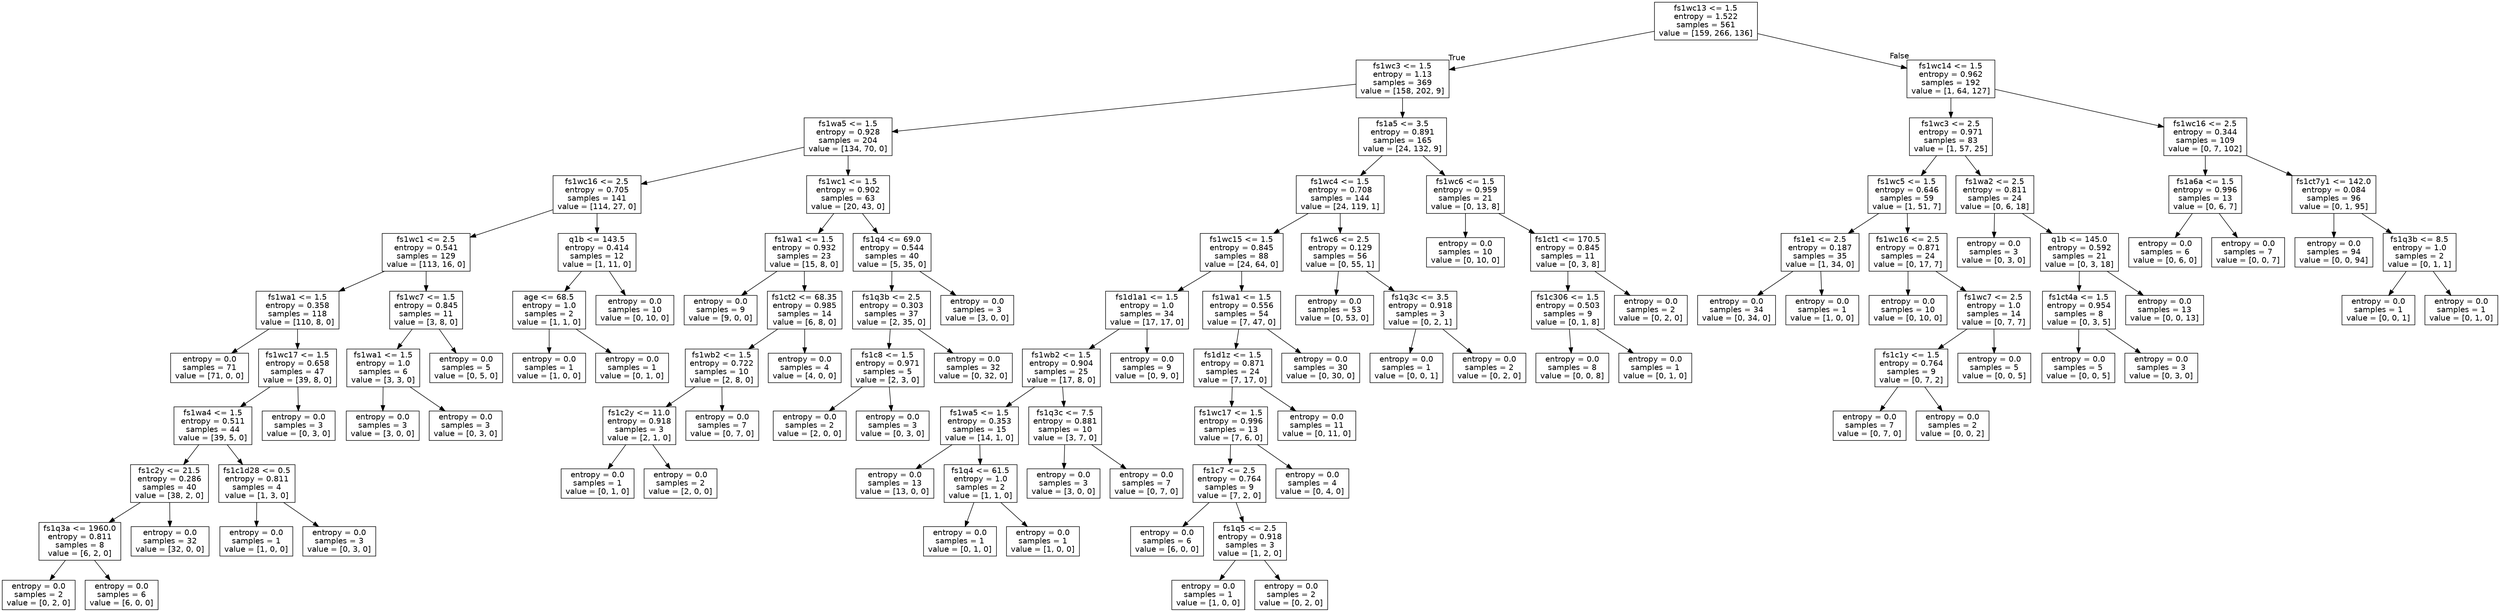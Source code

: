 digraph Tree {
node [shape=box, fontname="helvetica"] ;
edge [fontname="helvetica"] ;
0 [label="fs1wc13 <= 1.5\nentropy = 1.522\nsamples = 561\nvalue = [159, 266, 136]"] ;
1 [label="fs1wc3 <= 1.5\nentropy = 1.13\nsamples = 369\nvalue = [158, 202, 9]"] ;
0 -> 1 [labeldistance=2.5, labelangle=45, headlabel="True"] ;
2 [label="fs1wa5 <= 1.5\nentropy = 0.928\nsamples = 204\nvalue = [134, 70, 0]"] ;
1 -> 2 ;
3 [label="fs1wc16 <= 2.5\nentropy = 0.705\nsamples = 141\nvalue = [114, 27, 0]"] ;
2 -> 3 ;
4 [label="fs1wc1 <= 2.5\nentropy = 0.541\nsamples = 129\nvalue = [113, 16, 0]"] ;
3 -> 4 ;
5 [label="fs1wa1 <= 1.5\nentropy = 0.358\nsamples = 118\nvalue = [110, 8, 0]"] ;
4 -> 5 ;
6 [label="entropy = 0.0\nsamples = 71\nvalue = [71, 0, 0]"] ;
5 -> 6 ;
7 [label="fs1wc17 <= 1.5\nentropy = 0.658\nsamples = 47\nvalue = [39, 8, 0]"] ;
5 -> 7 ;
8 [label="fs1wa4 <= 1.5\nentropy = 0.511\nsamples = 44\nvalue = [39, 5, 0]"] ;
7 -> 8 ;
9 [label="fs1c2y <= 21.5\nentropy = 0.286\nsamples = 40\nvalue = [38, 2, 0]"] ;
8 -> 9 ;
10 [label="fs1q3a <= 1960.0\nentropy = 0.811\nsamples = 8\nvalue = [6, 2, 0]"] ;
9 -> 10 ;
11 [label="entropy = 0.0\nsamples = 2\nvalue = [0, 2, 0]"] ;
10 -> 11 ;
12 [label="entropy = 0.0\nsamples = 6\nvalue = [6, 0, 0]"] ;
10 -> 12 ;
13 [label="entropy = 0.0\nsamples = 32\nvalue = [32, 0, 0]"] ;
9 -> 13 ;
14 [label="fs1c1d28 <= 0.5\nentropy = 0.811\nsamples = 4\nvalue = [1, 3, 0]"] ;
8 -> 14 ;
15 [label="entropy = 0.0\nsamples = 1\nvalue = [1, 0, 0]"] ;
14 -> 15 ;
16 [label="entropy = 0.0\nsamples = 3\nvalue = [0, 3, 0]"] ;
14 -> 16 ;
17 [label="entropy = 0.0\nsamples = 3\nvalue = [0, 3, 0]"] ;
7 -> 17 ;
18 [label="fs1wc7 <= 1.5\nentropy = 0.845\nsamples = 11\nvalue = [3, 8, 0]"] ;
4 -> 18 ;
19 [label="fs1wa1 <= 1.5\nentropy = 1.0\nsamples = 6\nvalue = [3, 3, 0]"] ;
18 -> 19 ;
20 [label="entropy = 0.0\nsamples = 3\nvalue = [3, 0, 0]"] ;
19 -> 20 ;
21 [label="entropy = 0.0\nsamples = 3\nvalue = [0, 3, 0]"] ;
19 -> 21 ;
22 [label="entropy = 0.0\nsamples = 5\nvalue = [0, 5, 0]"] ;
18 -> 22 ;
23 [label="q1b <= 143.5\nentropy = 0.414\nsamples = 12\nvalue = [1, 11, 0]"] ;
3 -> 23 ;
24 [label="age <= 68.5\nentropy = 1.0\nsamples = 2\nvalue = [1, 1, 0]"] ;
23 -> 24 ;
25 [label="entropy = 0.0\nsamples = 1\nvalue = [1, 0, 0]"] ;
24 -> 25 ;
26 [label="entropy = 0.0\nsamples = 1\nvalue = [0, 1, 0]"] ;
24 -> 26 ;
27 [label="entropy = 0.0\nsamples = 10\nvalue = [0, 10, 0]"] ;
23 -> 27 ;
28 [label="fs1wc1 <= 1.5\nentropy = 0.902\nsamples = 63\nvalue = [20, 43, 0]"] ;
2 -> 28 ;
29 [label="fs1wa1 <= 1.5\nentropy = 0.932\nsamples = 23\nvalue = [15, 8, 0]"] ;
28 -> 29 ;
30 [label="entropy = 0.0\nsamples = 9\nvalue = [9, 0, 0]"] ;
29 -> 30 ;
31 [label="fs1ct2 <= 68.35\nentropy = 0.985\nsamples = 14\nvalue = [6, 8, 0]"] ;
29 -> 31 ;
32 [label="fs1wb2 <= 1.5\nentropy = 0.722\nsamples = 10\nvalue = [2, 8, 0]"] ;
31 -> 32 ;
33 [label="fs1c2y <= 11.0\nentropy = 0.918\nsamples = 3\nvalue = [2, 1, 0]"] ;
32 -> 33 ;
34 [label="entropy = 0.0\nsamples = 1\nvalue = [0, 1, 0]"] ;
33 -> 34 ;
35 [label="entropy = 0.0\nsamples = 2\nvalue = [2, 0, 0]"] ;
33 -> 35 ;
36 [label="entropy = 0.0\nsamples = 7\nvalue = [0, 7, 0]"] ;
32 -> 36 ;
37 [label="entropy = 0.0\nsamples = 4\nvalue = [4, 0, 0]"] ;
31 -> 37 ;
38 [label="fs1q4 <= 69.0\nentropy = 0.544\nsamples = 40\nvalue = [5, 35, 0]"] ;
28 -> 38 ;
39 [label="fs1q3b <= 2.5\nentropy = 0.303\nsamples = 37\nvalue = [2, 35, 0]"] ;
38 -> 39 ;
40 [label="fs1c8 <= 1.5\nentropy = 0.971\nsamples = 5\nvalue = [2, 3, 0]"] ;
39 -> 40 ;
41 [label="entropy = 0.0\nsamples = 2\nvalue = [2, 0, 0]"] ;
40 -> 41 ;
42 [label="entropy = 0.0\nsamples = 3\nvalue = [0, 3, 0]"] ;
40 -> 42 ;
43 [label="entropy = 0.0\nsamples = 32\nvalue = [0, 32, 0]"] ;
39 -> 43 ;
44 [label="entropy = 0.0\nsamples = 3\nvalue = [3, 0, 0]"] ;
38 -> 44 ;
45 [label="fs1a5 <= 3.5\nentropy = 0.891\nsamples = 165\nvalue = [24, 132, 9]"] ;
1 -> 45 ;
46 [label="fs1wc4 <= 1.5\nentropy = 0.708\nsamples = 144\nvalue = [24, 119, 1]"] ;
45 -> 46 ;
47 [label="fs1wc15 <= 1.5\nentropy = 0.845\nsamples = 88\nvalue = [24, 64, 0]"] ;
46 -> 47 ;
48 [label="fs1d1a1 <= 1.5\nentropy = 1.0\nsamples = 34\nvalue = [17, 17, 0]"] ;
47 -> 48 ;
49 [label="fs1wb2 <= 1.5\nentropy = 0.904\nsamples = 25\nvalue = [17, 8, 0]"] ;
48 -> 49 ;
50 [label="fs1wa5 <= 1.5\nentropy = 0.353\nsamples = 15\nvalue = [14, 1, 0]"] ;
49 -> 50 ;
51 [label="entropy = 0.0\nsamples = 13\nvalue = [13, 0, 0]"] ;
50 -> 51 ;
52 [label="fs1q4 <= 61.5\nentropy = 1.0\nsamples = 2\nvalue = [1, 1, 0]"] ;
50 -> 52 ;
53 [label="entropy = 0.0\nsamples = 1\nvalue = [0, 1, 0]"] ;
52 -> 53 ;
54 [label="entropy = 0.0\nsamples = 1\nvalue = [1, 0, 0]"] ;
52 -> 54 ;
55 [label="fs1q3c <= 7.5\nentropy = 0.881\nsamples = 10\nvalue = [3, 7, 0]"] ;
49 -> 55 ;
56 [label="entropy = 0.0\nsamples = 3\nvalue = [3, 0, 0]"] ;
55 -> 56 ;
57 [label="entropy = 0.0\nsamples = 7\nvalue = [0, 7, 0]"] ;
55 -> 57 ;
58 [label="entropy = 0.0\nsamples = 9\nvalue = [0, 9, 0]"] ;
48 -> 58 ;
59 [label="fs1wa1 <= 1.5\nentropy = 0.556\nsamples = 54\nvalue = [7, 47, 0]"] ;
47 -> 59 ;
60 [label="fs1d1z <= 1.5\nentropy = 0.871\nsamples = 24\nvalue = [7, 17, 0]"] ;
59 -> 60 ;
61 [label="fs1wc17 <= 1.5\nentropy = 0.996\nsamples = 13\nvalue = [7, 6, 0]"] ;
60 -> 61 ;
62 [label="fs1c7 <= 2.5\nentropy = 0.764\nsamples = 9\nvalue = [7, 2, 0]"] ;
61 -> 62 ;
63 [label="entropy = 0.0\nsamples = 6\nvalue = [6, 0, 0]"] ;
62 -> 63 ;
64 [label="fs1q5 <= 2.5\nentropy = 0.918\nsamples = 3\nvalue = [1, 2, 0]"] ;
62 -> 64 ;
65 [label="entropy = 0.0\nsamples = 1\nvalue = [1, 0, 0]"] ;
64 -> 65 ;
66 [label="entropy = 0.0\nsamples = 2\nvalue = [0, 2, 0]"] ;
64 -> 66 ;
67 [label="entropy = 0.0\nsamples = 4\nvalue = [0, 4, 0]"] ;
61 -> 67 ;
68 [label="entropy = 0.0\nsamples = 11\nvalue = [0, 11, 0]"] ;
60 -> 68 ;
69 [label="entropy = 0.0\nsamples = 30\nvalue = [0, 30, 0]"] ;
59 -> 69 ;
70 [label="fs1wc6 <= 2.5\nentropy = 0.129\nsamples = 56\nvalue = [0, 55, 1]"] ;
46 -> 70 ;
71 [label="entropy = 0.0\nsamples = 53\nvalue = [0, 53, 0]"] ;
70 -> 71 ;
72 [label="fs1q3c <= 3.5\nentropy = 0.918\nsamples = 3\nvalue = [0, 2, 1]"] ;
70 -> 72 ;
73 [label="entropy = 0.0\nsamples = 1\nvalue = [0, 0, 1]"] ;
72 -> 73 ;
74 [label="entropy = 0.0\nsamples = 2\nvalue = [0, 2, 0]"] ;
72 -> 74 ;
75 [label="fs1wc6 <= 1.5\nentropy = 0.959\nsamples = 21\nvalue = [0, 13, 8]"] ;
45 -> 75 ;
76 [label="entropy = 0.0\nsamples = 10\nvalue = [0, 10, 0]"] ;
75 -> 76 ;
77 [label="fs1ct1 <= 170.5\nentropy = 0.845\nsamples = 11\nvalue = [0, 3, 8]"] ;
75 -> 77 ;
78 [label="fs1c306 <= 1.5\nentropy = 0.503\nsamples = 9\nvalue = [0, 1, 8]"] ;
77 -> 78 ;
79 [label="entropy = 0.0\nsamples = 8\nvalue = [0, 0, 8]"] ;
78 -> 79 ;
80 [label="entropy = 0.0\nsamples = 1\nvalue = [0, 1, 0]"] ;
78 -> 80 ;
81 [label="entropy = 0.0\nsamples = 2\nvalue = [0, 2, 0]"] ;
77 -> 81 ;
82 [label="fs1wc14 <= 1.5\nentropy = 0.962\nsamples = 192\nvalue = [1, 64, 127]"] ;
0 -> 82 [labeldistance=2.5, labelangle=-45, headlabel="False"] ;
83 [label="fs1wc3 <= 2.5\nentropy = 0.971\nsamples = 83\nvalue = [1, 57, 25]"] ;
82 -> 83 ;
84 [label="fs1wc5 <= 1.5\nentropy = 0.646\nsamples = 59\nvalue = [1, 51, 7]"] ;
83 -> 84 ;
85 [label="fs1e1 <= 2.5\nentropy = 0.187\nsamples = 35\nvalue = [1, 34, 0]"] ;
84 -> 85 ;
86 [label="entropy = 0.0\nsamples = 34\nvalue = [0, 34, 0]"] ;
85 -> 86 ;
87 [label="entropy = 0.0\nsamples = 1\nvalue = [1, 0, 0]"] ;
85 -> 87 ;
88 [label="fs1wc16 <= 2.5\nentropy = 0.871\nsamples = 24\nvalue = [0, 17, 7]"] ;
84 -> 88 ;
89 [label="entropy = 0.0\nsamples = 10\nvalue = [0, 10, 0]"] ;
88 -> 89 ;
90 [label="fs1wc7 <= 2.5\nentropy = 1.0\nsamples = 14\nvalue = [0, 7, 7]"] ;
88 -> 90 ;
91 [label="fs1c1y <= 1.5\nentropy = 0.764\nsamples = 9\nvalue = [0, 7, 2]"] ;
90 -> 91 ;
92 [label="entropy = 0.0\nsamples = 7\nvalue = [0, 7, 0]"] ;
91 -> 92 ;
93 [label="entropy = 0.0\nsamples = 2\nvalue = [0, 0, 2]"] ;
91 -> 93 ;
94 [label="entropy = 0.0\nsamples = 5\nvalue = [0, 0, 5]"] ;
90 -> 94 ;
95 [label="fs1wa2 <= 2.5\nentropy = 0.811\nsamples = 24\nvalue = [0, 6, 18]"] ;
83 -> 95 ;
96 [label="entropy = 0.0\nsamples = 3\nvalue = [0, 3, 0]"] ;
95 -> 96 ;
97 [label="q1b <= 145.0\nentropy = 0.592\nsamples = 21\nvalue = [0, 3, 18]"] ;
95 -> 97 ;
98 [label="fs1ct4a <= 1.5\nentropy = 0.954\nsamples = 8\nvalue = [0, 3, 5]"] ;
97 -> 98 ;
99 [label="entropy = 0.0\nsamples = 5\nvalue = [0, 0, 5]"] ;
98 -> 99 ;
100 [label="entropy = 0.0\nsamples = 3\nvalue = [0, 3, 0]"] ;
98 -> 100 ;
101 [label="entropy = 0.0\nsamples = 13\nvalue = [0, 0, 13]"] ;
97 -> 101 ;
102 [label="fs1wc16 <= 2.5\nentropy = 0.344\nsamples = 109\nvalue = [0, 7, 102]"] ;
82 -> 102 ;
103 [label="fs1a6a <= 1.5\nentropy = 0.996\nsamples = 13\nvalue = [0, 6, 7]"] ;
102 -> 103 ;
104 [label="entropy = 0.0\nsamples = 6\nvalue = [0, 6, 0]"] ;
103 -> 104 ;
105 [label="entropy = 0.0\nsamples = 7\nvalue = [0, 0, 7]"] ;
103 -> 105 ;
106 [label="fs1ct7y1 <= 142.0\nentropy = 0.084\nsamples = 96\nvalue = [0, 1, 95]"] ;
102 -> 106 ;
107 [label="entropy = 0.0\nsamples = 94\nvalue = [0, 0, 94]"] ;
106 -> 107 ;
108 [label="fs1q3b <= 8.5\nentropy = 1.0\nsamples = 2\nvalue = [0, 1, 1]"] ;
106 -> 108 ;
109 [label="entropy = 0.0\nsamples = 1\nvalue = [0, 0, 1]"] ;
108 -> 109 ;
110 [label="entropy = 0.0\nsamples = 1\nvalue = [0, 1, 0]"] ;
108 -> 110 ;
}